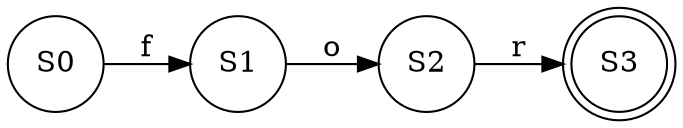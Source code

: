 digraph finite_state_machine {
	rankdir=LR;
node [shape = doublecircle]; S3;
node [shape = circle];
S0->S1 [label = f]; 
S1-> S2 [label= "o"]S2-> S3 [label= "r"]}
